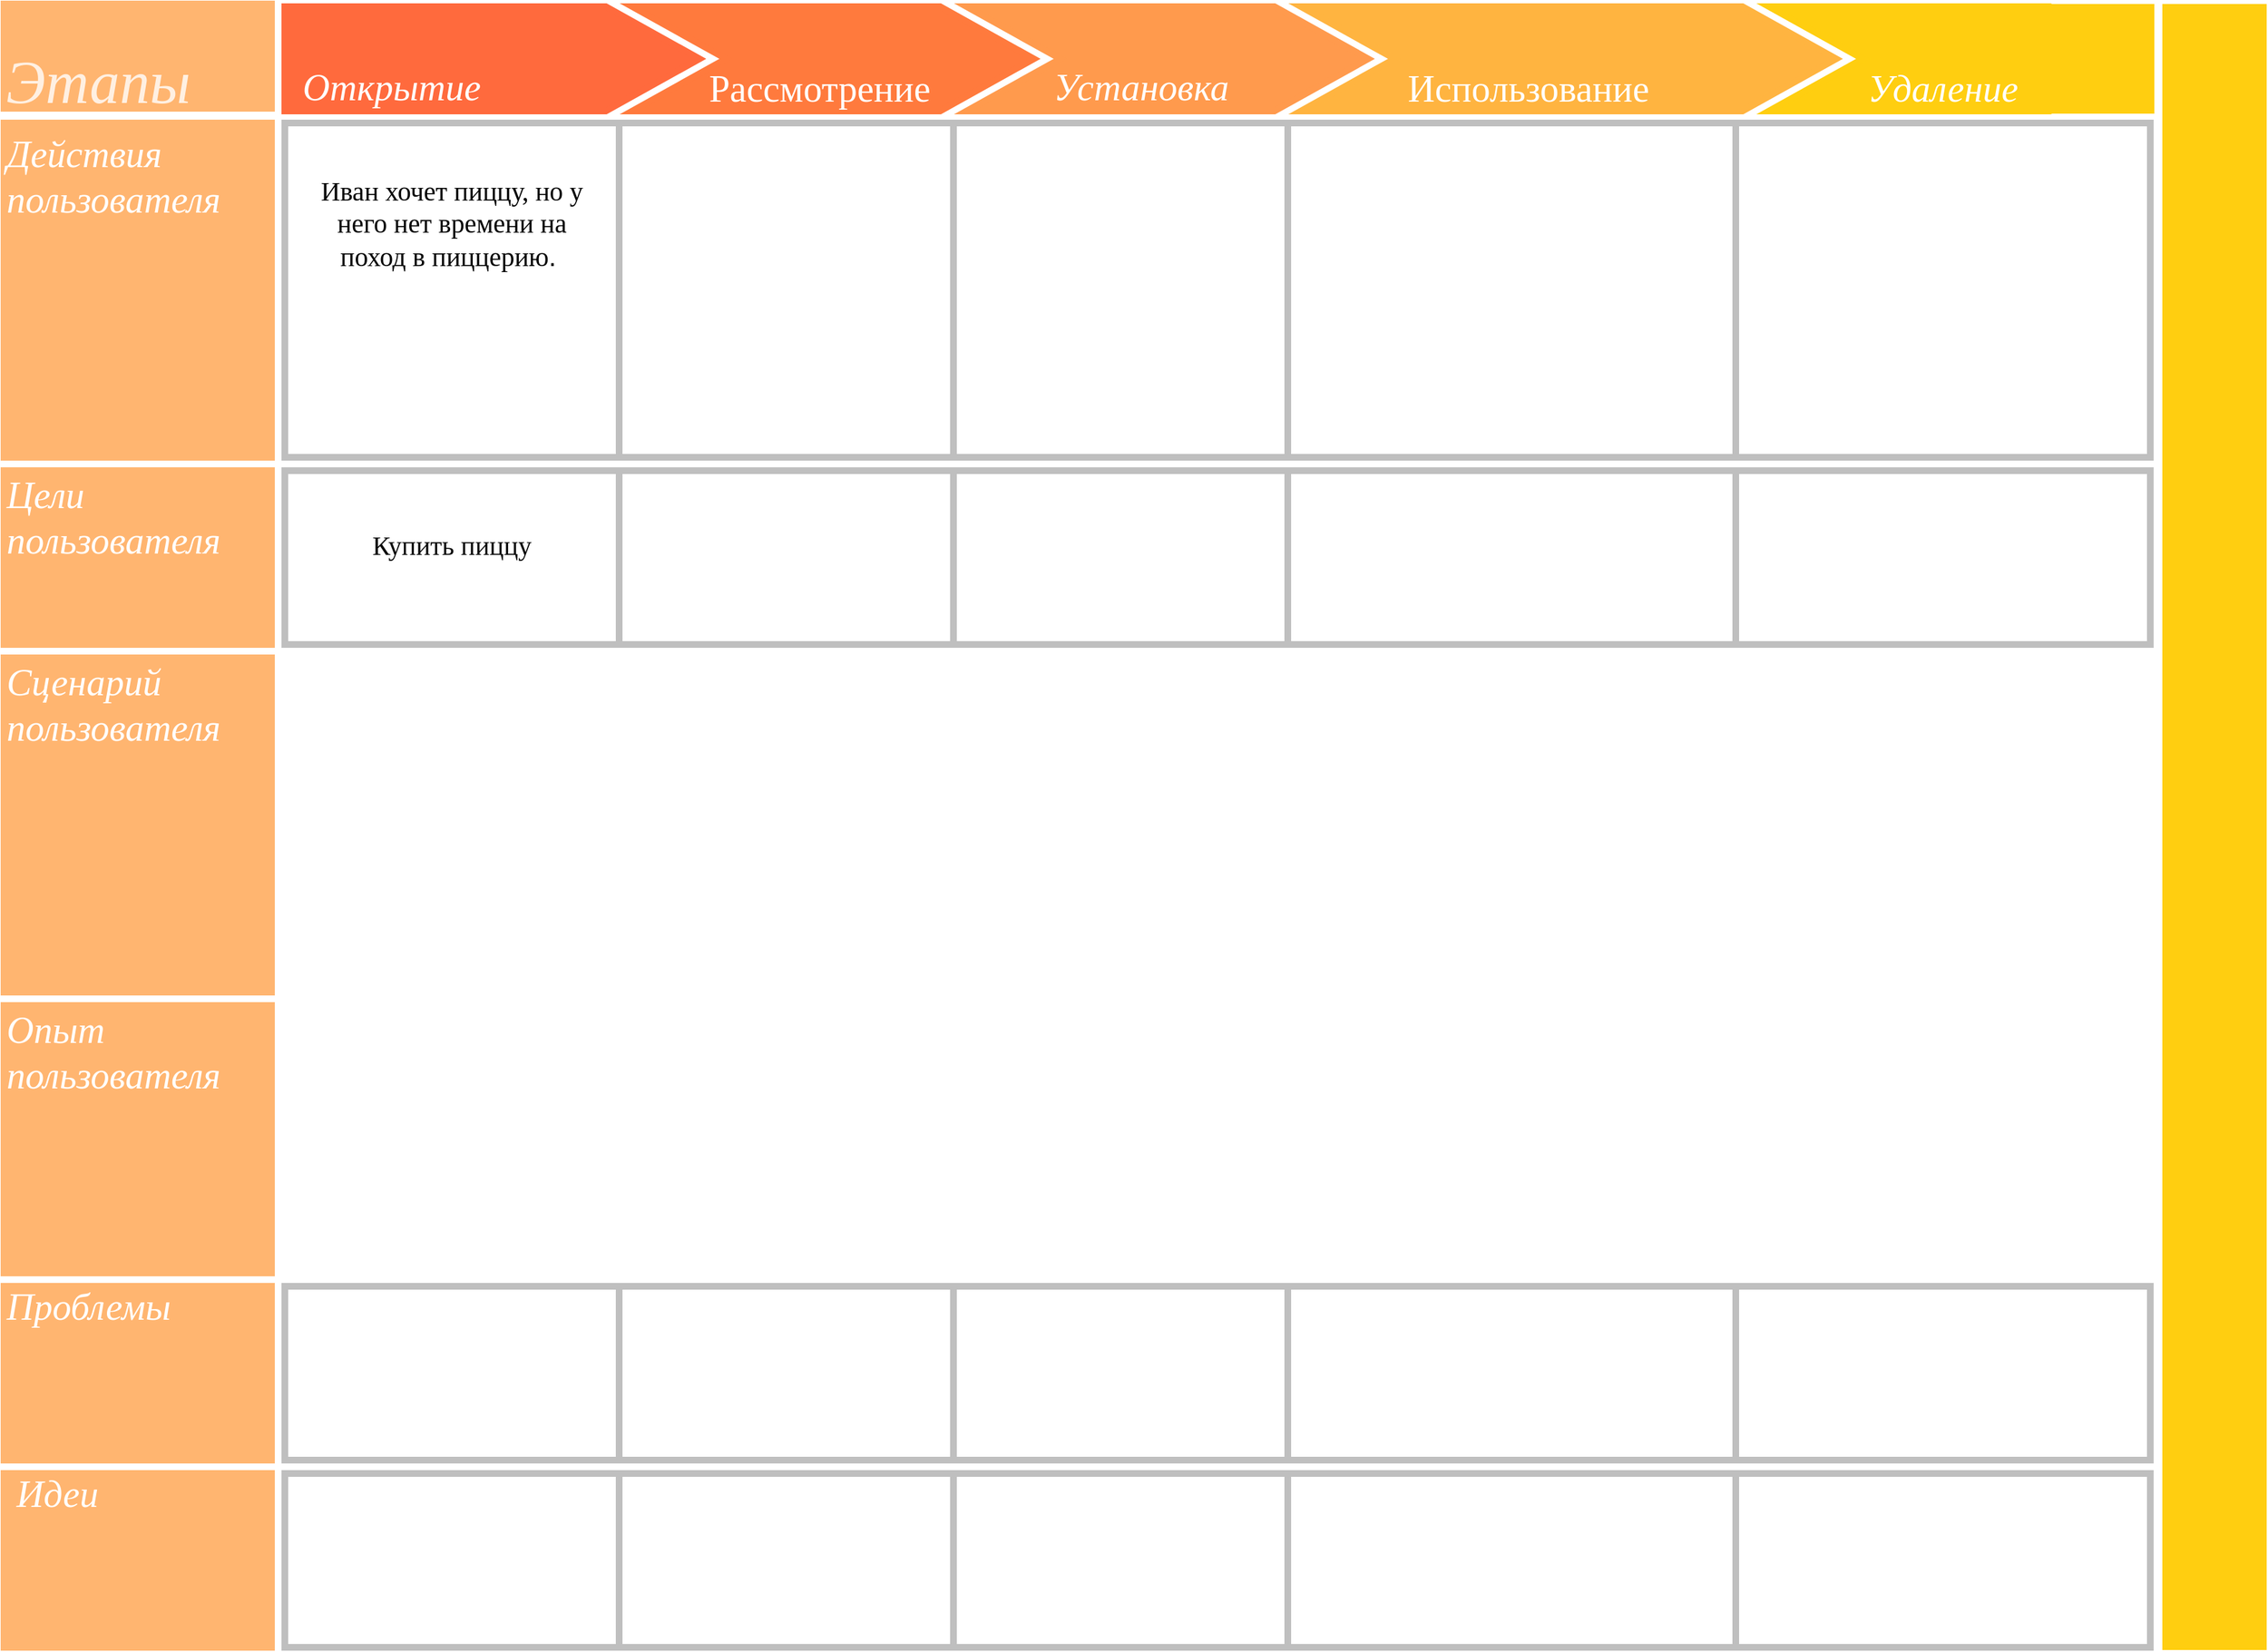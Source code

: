 <mxfile version="15.5.1" type="github">
  <diagram id="1C4sk1OV5w2iFa7L-SlU" name="Page-1">
    <mxGraphModel dx="2976" dy="2758" grid="1" gridSize="10" guides="1" tooltips="1" connect="1" arrows="1" fold="1" page="1" pageScale="1" pageWidth="900" pageHeight="1600" math="0" shadow="0">
      <root>
        <mxCell id="0" />
        <mxCell id="1" parent="0" />
        <mxCell id="xAyLUSCtERjkVuUPuIgZ-39" value="" style="rounded=0;whiteSpace=wrap;html=1;fontFamily=Times New Roman;fontSize=18;strokeColor=#FFB570;strokeWidth=5;fillColor=#FFB570;fontColor=#FFFFFF;" parent="1" vertex="1">
          <mxGeometry y="1" width="200" height="78" as="geometry" />
        </mxCell>
        <mxCell id="xAyLUSCtERjkVuUPuIgZ-40" value="Этапы" style="text;strokeColor=none;fillColor=none;fontSize=45;fontStyle=2;verticalAlign=middle;align=center;fontFamily=Comic Sans MS;labelBackgroundColor=none;labelBorderColor=none;html=1;textOpacity=80;fontColor=#FFFFFF;" parent="1" vertex="1">
          <mxGeometry x="20" y="39" width="100" height="40" as="geometry" />
        </mxCell>
        <mxCell id="xAyLUSCtERjkVuUPuIgZ-43" value="" style="shape=step;perimeter=stepPerimeter;whiteSpace=wrap;html=1;fixedSize=1;labelBackgroundColor=none;labelBorderColor=none;fontFamily=Comic Sans MS;fontSize=45;fontColor=#FFFFFF;strokeColor=#FF6A3D;strokeWidth=5;fillColor=#FF6A3D;size=70;" parent="1" vertex="1">
          <mxGeometry x="220" y="3" width="300" height="78" as="geometry" />
        </mxCell>
        <mxCell id="xAyLUSCtERjkVuUPuIgZ-44" value="" style="shape=step;perimeter=stepPerimeter;whiteSpace=wrap;html=1;fixedSize=1;labelBackgroundColor=none;labelBorderColor=none;fontFamily=Comic Sans MS;fontSize=45;fontColor=#FFFFFF;strokeColor=#FF7A3D;strokeWidth=5;fillColor=#FF7A3D;size=70;" parent="1" vertex="1">
          <mxGeometry x="470" y="3" width="300" height="78" as="geometry" />
        </mxCell>
        <mxCell id="xAyLUSCtERjkVuUPuIgZ-45" value="" style="shape=step;perimeter=stepPerimeter;whiteSpace=wrap;html=1;fixedSize=1;labelBackgroundColor=none;labelBorderColor=none;fontFamily=Comic Sans MS;fontSize=45;fontColor=#FFFFFF;strokeColor=#FF9A4D;strokeWidth=5;fillColor=#FF9A4D;size=70;" parent="1" vertex="1">
          <mxGeometry x="720" y="3" width="300" height="78" as="geometry" />
        </mxCell>
        <mxCell id="xAyLUSCtERjkVuUPuIgZ-46" value="" style="rounded=0;whiteSpace=wrap;html=1;labelBackgroundColor=none;labelBorderColor=none;fontFamily=Comic Sans MS;fontSize=45;fontColor=#FFFFFF;strokeColor=#FF6A3D;strokeWidth=5;fillColor=#FF6A3D;" parent="1" vertex="1">
          <mxGeometry x="210" y="3" width="120" height="78" as="geometry" />
        </mxCell>
        <mxCell id="xAyLUSCtERjkVuUPuIgZ-48" value="" style="shape=step;perimeter=stepPerimeter;whiteSpace=wrap;html=1;fixedSize=1;labelBackgroundColor=none;labelBorderColor=none;fontFamily=Comic Sans MS;fontSize=45;fontColor=#FFFFFF;strokeColor=#FFB440;strokeWidth=5;fillColor=#FFB440;size=70;" parent="1" vertex="1">
          <mxGeometry x="970" y="3" width="400" height="78" as="geometry" />
        </mxCell>
        <mxCell id="xAyLUSCtERjkVuUPuIgZ-50" value="" style="shape=step;perimeter=stepPerimeter;whiteSpace=wrap;html=1;fixedSize=1;labelBackgroundColor=none;labelBorderColor=none;fontFamily=Comic Sans MS;fontSize=45;fontColor=#FFFFFF;strokeColor=#FFCE10;strokeWidth=5;fillColor=#FFCE10;size=70;" parent="1" vertex="1">
          <mxGeometry x="1320" y="3" width="280" height="78" as="geometry" />
        </mxCell>
        <mxCell id="xAyLUSCtERjkVuUPuIgZ-52" value="" style="rounded=0;whiteSpace=wrap;html=1;labelBackgroundColor=none;labelBorderColor=none;fontFamily=Comic Sans MS;fontSize=45;strokeWidth=5;strokeColor=#BFBFBF;" parent="1" vertex="1">
          <mxGeometry x="210" y="90" width="250" height="250" as="geometry" />
        </mxCell>
        <mxCell id="xAyLUSCtERjkVuUPuIgZ-53" value="" style="rounded=0;whiteSpace=wrap;html=1;labelBackgroundColor=none;labelBorderColor=none;fontFamily=Comic Sans MS;fontSize=45;strokeWidth=5;strokeColor=#BFBFBF;" parent="1" vertex="1">
          <mxGeometry x="460" y="90" width="250" height="250" as="geometry" />
        </mxCell>
        <mxCell id="xAyLUSCtERjkVuUPuIgZ-54" value="" style="rounded=0;whiteSpace=wrap;html=1;labelBackgroundColor=none;labelBorderColor=none;fontFamily=Comic Sans MS;fontSize=45;strokeWidth=5;strokeColor=#BFBFBF;" parent="1" vertex="1">
          <mxGeometry x="1295" y="90" width="310" height="250" as="geometry" />
        </mxCell>
        <mxCell id="xAyLUSCtERjkVuUPuIgZ-55" value="" style="rounded=0;whiteSpace=wrap;html=1;labelBackgroundColor=none;labelBorderColor=none;fontFamily=Comic Sans MS;fontSize=45;strokeWidth=5;strokeColor=#BFBFBF;" parent="1" vertex="1">
          <mxGeometry x="710" y="90" width="250" height="250" as="geometry" />
        </mxCell>
        <mxCell id="xAyLUSCtERjkVuUPuIgZ-56" value="" style="rounded=0;whiteSpace=wrap;html=1;labelBackgroundColor=none;labelBorderColor=none;fontFamily=Comic Sans MS;fontSize=45;strokeWidth=5;strokeColor=#BFBFBF;" parent="1" vertex="1">
          <mxGeometry x="960" y="90" width="335" height="250" as="geometry" />
        </mxCell>
        <mxCell id="xAyLUSCtERjkVuUPuIgZ-57" value="" style="rounded=0;whiteSpace=wrap;html=1;fontFamily=Times New Roman;fontSize=18;strokeColor=#FFB570;strokeWidth=5;fillColor=#FFB570;fontColor=#FFFFFF;" parent="1" vertex="1">
          <mxGeometry y="90" width="200" height="250" as="geometry" />
        </mxCell>
        <mxCell id="xAyLUSCtERjkVuUPuIgZ-58" value="" style="rounded=0;whiteSpace=wrap;html=1;fontFamily=Times New Roman;fontSize=18;strokeColor=#FFB570;strokeWidth=5;fillColor=#FFB570;fontColor=#FFFFFF;" parent="1" vertex="1">
          <mxGeometry y="350" width="200" height="130" as="geometry" />
        </mxCell>
        <mxCell id="xAyLUSCtERjkVuUPuIgZ-59" value="" style="rounded=0;whiteSpace=wrap;html=1;fontFamily=Times New Roman;fontSize=18;strokeColor=#FFB570;strokeWidth=5;fillColor=#FFB570;fontColor=#FFFFFF;" parent="1" vertex="1">
          <mxGeometry y="490" width="200" height="250" as="geometry" />
        </mxCell>
        <mxCell id="xAyLUSCtERjkVuUPuIgZ-60" value="" style="rounded=0;whiteSpace=wrap;html=1;fontFamily=Times New Roman;fontSize=18;strokeColor=#FFB570;strokeWidth=5;fillColor=#FFB570;fontColor=#FFFFFF;" parent="1" vertex="1">
          <mxGeometry y="960" width="200" height="130" as="geometry" />
        </mxCell>
        <mxCell id="xAyLUSCtERjkVuUPuIgZ-61" value="" style="rounded=0;whiteSpace=wrap;html=1;fontFamily=Times New Roman;fontSize=18;strokeColor=#FFB570;strokeWidth=5;fillColor=#FFB570;fontColor=#FFFFFF;" parent="1" vertex="1">
          <mxGeometry y="750" width="200" height="200" as="geometry" />
        </mxCell>
        <mxCell id="xAyLUSCtERjkVuUPuIgZ-62" value="" style="rounded=0;whiteSpace=wrap;html=1;fontFamily=Times New Roman;fontSize=18;strokeColor=#FFB570;strokeWidth=5;fillColor=#FFB570;fontColor=#FFFFFF;" parent="1" vertex="1">
          <mxGeometry y="1100" width="200" height="130" as="geometry" />
        </mxCell>
        <mxCell id="xAyLUSCtERjkVuUPuIgZ-64" value="" style="rounded=0;whiteSpace=wrap;html=1;labelBackgroundColor=none;labelBorderColor=none;fontFamily=Comic Sans MS;fontSize=45;strokeWidth=5;strokeColor=#BFBFBF;" parent="1" vertex="1">
          <mxGeometry x="210" y="350" width="250" height="130" as="geometry" />
        </mxCell>
        <mxCell id="xAyLUSCtERjkVuUPuIgZ-65" value="" style="rounded=0;whiteSpace=wrap;html=1;labelBackgroundColor=none;labelBorderColor=none;fontFamily=Comic Sans MS;fontSize=45;strokeWidth=5;strokeColor=#BFBFBF;" parent="1" vertex="1">
          <mxGeometry x="460" y="350" width="250" height="130" as="geometry" />
        </mxCell>
        <mxCell id="xAyLUSCtERjkVuUPuIgZ-66" value="" style="rounded=0;whiteSpace=wrap;html=1;labelBackgroundColor=none;labelBorderColor=none;fontFamily=Comic Sans MS;fontSize=45;strokeWidth=5;strokeColor=#BFBFBF;" parent="1" vertex="1">
          <mxGeometry x="710" y="350" width="250" height="130" as="geometry" />
        </mxCell>
        <mxCell id="xAyLUSCtERjkVuUPuIgZ-67" value="" style="rounded=0;whiteSpace=wrap;html=1;labelBackgroundColor=none;labelBorderColor=none;fontFamily=Comic Sans MS;fontSize=45;strokeWidth=5;strokeColor=#BFBFBF;" parent="1" vertex="1">
          <mxGeometry x="960" y="350" width="335" height="130" as="geometry" />
        </mxCell>
        <mxCell id="xAyLUSCtERjkVuUPuIgZ-68" value="" style="rounded=0;whiteSpace=wrap;html=1;labelBackgroundColor=none;labelBorderColor=none;fontFamily=Comic Sans MS;fontSize=45;strokeWidth=5;strokeColor=#BFBFBF;" parent="1" vertex="1">
          <mxGeometry x="1295" y="350" width="310" height="130" as="geometry" />
        </mxCell>
        <mxCell id="xAyLUSCtERjkVuUPuIgZ-70" value="" style="rounded=0;whiteSpace=wrap;html=1;labelBackgroundColor=none;labelBorderColor=none;fontFamily=Comic Sans MS;fontSize=45;strokeWidth=5;strokeColor=#BFBFBF;" parent="1" vertex="1">
          <mxGeometry x="210" y="960" width="250" height="130" as="geometry" />
        </mxCell>
        <mxCell id="xAyLUSCtERjkVuUPuIgZ-71" value="" style="rounded=0;whiteSpace=wrap;html=1;labelBackgroundColor=none;labelBorderColor=none;fontFamily=Comic Sans MS;fontSize=45;strokeWidth=5;strokeColor=#BFBFBF;" parent="1" vertex="1">
          <mxGeometry x="460" y="960" width="250" height="130" as="geometry" />
        </mxCell>
        <mxCell id="xAyLUSCtERjkVuUPuIgZ-72" value="" style="rounded=0;whiteSpace=wrap;html=1;labelBackgroundColor=none;labelBorderColor=none;fontFamily=Comic Sans MS;fontSize=45;strokeWidth=5;strokeColor=#BFBFBF;" parent="1" vertex="1">
          <mxGeometry x="710" y="960" width="250" height="130" as="geometry" />
        </mxCell>
        <mxCell id="xAyLUSCtERjkVuUPuIgZ-73" value="" style="rounded=0;whiteSpace=wrap;html=1;labelBackgroundColor=none;labelBorderColor=none;fontFamily=Comic Sans MS;fontSize=45;strokeWidth=5;strokeColor=#BFBFBF;" parent="1" vertex="1">
          <mxGeometry x="210" y="1100" width="250" height="130" as="geometry" />
        </mxCell>
        <mxCell id="xAyLUSCtERjkVuUPuIgZ-74" value="" style="rounded=0;whiteSpace=wrap;html=1;labelBackgroundColor=none;labelBorderColor=none;fontFamily=Comic Sans MS;fontSize=45;strokeWidth=5;strokeColor=#BFBFBF;" parent="1" vertex="1">
          <mxGeometry x="460" y="1100" width="250" height="130" as="geometry" />
        </mxCell>
        <mxCell id="xAyLUSCtERjkVuUPuIgZ-75" value="" style="rounded=0;whiteSpace=wrap;html=1;labelBackgroundColor=none;labelBorderColor=none;fontFamily=Comic Sans MS;fontSize=45;strokeWidth=5;strokeColor=#BFBFBF;" parent="1" vertex="1">
          <mxGeometry x="710" y="1100" width="250" height="130" as="geometry" />
        </mxCell>
        <mxCell id="xAyLUSCtERjkVuUPuIgZ-79" value="" style="rounded=0;whiteSpace=wrap;html=1;labelBackgroundColor=none;labelBorderColor=none;fontFamily=Comic Sans MS;fontSize=45;strokeWidth=5;strokeColor=#BFBFBF;" parent="1" vertex="1">
          <mxGeometry x="960" y="960" width="335" height="130" as="geometry" />
        </mxCell>
        <mxCell id="xAyLUSCtERjkVuUPuIgZ-80" value="" style="rounded=0;whiteSpace=wrap;html=1;labelBackgroundColor=none;labelBorderColor=none;fontFamily=Comic Sans MS;fontSize=45;strokeWidth=5;strokeColor=#BFBFBF;" parent="1" vertex="1">
          <mxGeometry x="960" y="1100" width="335" height="130" as="geometry" />
        </mxCell>
        <mxCell id="xAyLUSCtERjkVuUPuIgZ-82" value="" style="rounded=0;whiteSpace=wrap;html=1;labelBackgroundColor=none;labelBorderColor=none;fontFamily=Comic Sans MS;fontSize=45;strokeWidth=5;strokeColor=#BFBFBF;" parent="1" vertex="1">
          <mxGeometry x="1295" y="960" width="310" height="130" as="geometry" />
        </mxCell>
        <mxCell id="xAyLUSCtERjkVuUPuIgZ-83" value="" style="rounded=0;whiteSpace=wrap;html=1;labelBackgroundColor=none;labelBorderColor=none;fontFamily=Comic Sans MS;fontSize=45;strokeWidth=5;strokeColor=#BFBFBF;" parent="1" vertex="1">
          <mxGeometry x="1295" y="1100" width="310" height="130" as="geometry" />
        </mxCell>
        <mxCell id="xAyLUSCtERjkVuUPuIgZ-89" value="Действия пользователя" style="text;html=1;strokeColor=none;fillColor=none;align=left;verticalAlign=middle;whiteSpace=wrap;rounded=0;labelBackgroundColor=none;labelBorderColor=none;fontFamily=Comic Sans MS;fontSize=28;fontColor=#FFFFFF;fontStyle=2;labelPosition=center;verticalLabelPosition=middle;" parent="1" vertex="1">
          <mxGeometry y="39" width="210" height="181" as="geometry" />
        </mxCell>
        <mxCell id="xAyLUSCtERjkVuUPuIgZ-90" value="Цели пользователя" style="text;html=1;strokeColor=none;fillColor=none;align=left;verticalAlign=middle;whiteSpace=wrap;rounded=0;labelBackgroundColor=none;labelBorderColor=none;fontFamily=Comic Sans MS;fontSize=28;fontColor=#FFFFFF;fontStyle=2" parent="1" vertex="1">
          <mxGeometry y="370" width="60" height="30" as="geometry" />
        </mxCell>
        <mxCell id="xAyLUSCtERjkVuUPuIgZ-92" value="Опыт пользователя" style="text;html=1;strokeColor=none;fillColor=none;align=left;verticalAlign=middle;whiteSpace=wrap;rounded=0;labelBackgroundColor=none;labelBorderColor=none;fontFamily=Comic Sans MS;fontSize=28;fontColor=#FFFFFF;fontStyle=2" parent="1" vertex="1">
          <mxGeometry y="770" width="60" height="30" as="geometry" />
        </mxCell>
        <mxCell id="xAyLUSCtERjkVuUPuIgZ-94" value="Сценарий пользователя" style="text;html=1;strokeColor=none;fillColor=none;align=left;verticalAlign=middle;whiteSpace=wrap;rounded=0;labelBackgroundColor=none;labelBorderColor=none;fontFamily=Comic Sans MS;fontSize=28;fontColor=#FFFFFF;fontStyle=2" parent="1" vertex="1">
          <mxGeometry y="510" width="60" height="30" as="geometry" />
        </mxCell>
        <mxCell id="So80l603E0sBZ6kL4cZL-1" value="Проблемы" style="text;html=1;strokeColor=none;fillColor=none;align=left;verticalAlign=middle;whiteSpace=wrap;rounded=0;labelBackgroundColor=none;labelBorderColor=none;fontFamily=Comic Sans MS;fontSize=28;fontColor=#FFFFFF;fontStyle=2" parent="1" vertex="1">
          <mxGeometry y="960" width="60" height="30" as="geometry" />
        </mxCell>
        <mxCell id="So80l603E0sBZ6kL4cZL-2" value="Идеи" style="text;html=1;strokeColor=none;fillColor=none;align=center;verticalAlign=middle;whiteSpace=wrap;rounded=0;labelBackgroundColor=none;labelBorderColor=none;fontFamily=Comic Sans MS;fontSize=28;fontColor=#FFFFFF;fontStyle=2" parent="1" vertex="1">
          <mxGeometry x="10" y="1100" width="60" height="30" as="geometry" />
        </mxCell>
        <mxCell id="So80l603E0sBZ6kL4cZL-3" value="Открытие" style="text;html=1;strokeColor=none;fillColor=none;align=center;verticalAlign=middle;whiteSpace=wrap;rounded=0;labelBackgroundColor=none;labelBorderColor=none;fontFamily=Comic Sans MS;fontSize=28;fontColor=#FFFFFF;fontStyle=2" parent="1" vertex="1">
          <mxGeometry x="260" y="49" width="60" height="28" as="geometry" />
        </mxCell>
        <mxCell id="So80l603E0sBZ6kL4cZL-11" value="Рассмотрение" style="text;html=1;strokeColor=none;fillColor=none;align=center;verticalAlign=middle;whiteSpace=wrap;rounded=0;labelBackgroundColor=none;labelBorderColor=none;fontFamily=Comic Sans MS;fontSize=28;fontColor=#FFFFFF;" parent="1" vertex="1">
          <mxGeometry x="580" y="49" width="60" height="30" as="geometry" />
        </mxCell>
        <mxCell id="So80l603E0sBZ6kL4cZL-12" value="Установка" style="text;strokeColor=none;fillColor=none;html=1;fontSize=28;fontStyle=2;verticalAlign=middle;align=center;labelBackgroundColor=none;labelBorderColor=none;fontFamily=Comic Sans MS;fontColor=#FFFFFF;" parent="1" vertex="1">
          <mxGeometry x="800" y="43" width="100" height="40" as="geometry" />
        </mxCell>
        <mxCell id="So80l603E0sBZ6kL4cZL-13" value="Использование" style="text;html=1;strokeColor=none;fillColor=none;align=center;verticalAlign=middle;whiteSpace=wrap;rounded=0;labelBackgroundColor=none;labelBorderColor=none;fontFamily=Comic Sans MS;fontSize=28;fontColor=#FFFFFF;" parent="1" vertex="1">
          <mxGeometry x="1110" y="49" width="60" height="30" as="geometry" />
        </mxCell>
        <mxCell id="So80l603E0sBZ6kL4cZL-14" value="Удаление" style="text;html=1;strokeColor=none;fillColor=none;align=center;verticalAlign=middle;whiteSpace=wrap;rounded=0;labelBackgroundColor=none;labelBorderColor=none;fontFamily=Comic Sans MS;fontSize=28;fontColor=#FFFFFF;fontStyle=2" parent="1" vertex="1">
          <mxGeometry x="1420" y="49" width="60" height="30" as="geometry" />
        </mxCell>
        <mxCell id="So80l603E0sBZ6kL4cZL-18" value="Купить пиццу" style="text;html=1;strokeColor=none;fillColor=none;align=center;verticalAlign=middle;whiteSpace=wrap;rounded=0;labelBackgroundColor=none;labelBorderColor=none;fontFamily=Comic Sans MS;fontSize=20;fontColor=#080808;" parent="1" vertex="1">
          <mxGeometry x="240" y="390" width="190" height="30" as="geometry" />
        </mxCell>
        <mxCell id="ywE__DrLfakxqSnd4fox-2" value="&lt;font style=&quot;font-size: 20px&quot;&gt;&lt;font face=&quot;Comic Sans MS&quot;&gt;Иван хочет пиццу, но у него нет времени на поход в пиццерию&lt;/font&gt;.&amp;nbsp;&lt;/font&gt;" style="text;html=1;strokeColor=none;fillColor=none;align=center;verticalAlign=middle;whiteSpace=wrap;rounded=0;fontSize=18;strokeWidth=1;" parent="1" vertex="1">
          <mxGeometry x="230" y="150" width="210" height="30" as="geometry" />
        </mxCell>
        <mxCell id="CLne6GiagHxds2DbmC59-1" value="" style="rounded=0;whiteSpace=wrap;html=1;fillColor=#FFCE10;strokeColor=none;" vertex="1" parent="1">
          <mxGeometry x="1530" y="1" width="78" height="82" as="geometry" />
        </mxCell>
        <mxCell id="CLne6GiagHxds2DbmC59-3" value="" style="rounded=0;whiteSpace=wrap;html=1;fillColor=#FFCE10;strokeColor=none;" vertex="1" parent="1">
          <mxGeometry x="1614" y="1" width="78" height="1231" as="geometry" />
        </mxCell>
      </root>
    </mxGraphModel>
  </diagram>
</mxfile>
